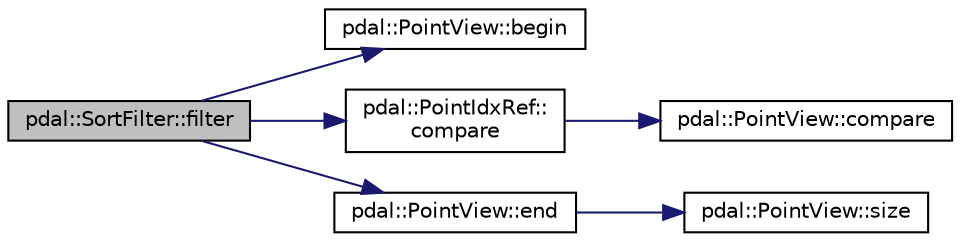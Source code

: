 digraph "pdal::SortFilter::filter"
{
  edge [fontname="Helvetica",fontsize="10",labelfontname="Helvetica",labelfontsize="10"];
  node [fontname="Helvetica",fontsize="10",shape=record];
  rankdir="LR";
  Node1 [label="pdal::SortFilter::filter",height=0.2,width=0.4,color="black", fillcolor="grey75", style="filled", fontcolor="black"];
  Node1 -> Node2 [color="midnightblue",fontsize="10",style="solid",fontname="Helvetica"];
  Node2 [label="pdal::PointView::begin",height=0.2,width=0.4,color="black", fillcolor="white", style="filled",URL="$classpdal_1_1PointView.html#ac278f883f7dc899b427d13b459d823c3"];
  Node1 -> Node3 [color="midnightblue",fontsize="10",style="solid",fontname="Helvetica"];
  Node3 [label="pdal::PointIdxRef::\lcompare",height=0.2,width=0.4,color="black", fillcolor="white", style="filled",URL="$classpdal_1_1PointIdxRef.html#a1dadf18eb7468b839da1021f81013309"];
  Node3 -> Node4 [color="midnightblue",fontsize="10",style="solid",fontname="Helvetica"];
  Node4 [label="pdal::PointView::compare",height=0.2,width=0.4,color="black", fillcolor="white", style="filled",URL="$classpdal_1_1PointView.html#a657bc229e515e78d5fdcc3171c63839e"];
  Node1 -> Node5 [color="midnightblue",fontsize="10",style="solid",fontname="Helvetica"];
  Node5 [label="pdal::PointView::end",height=0.2,width=0.4,color="black", fillcolor="white", style="filled",URL="$classpdal_1_1PointView.html#a8165df85024da0353a17eecf4caefc7c"];
  Node5 -> Node6 [color="midnightblue",fontsize="10",style="solid",fontname="Helvetica"];
  Node6 [label="pdal::PointView::size",height=0.2,width=0.4,color="black", fillcolor="white", style="filled",URL="$classpdal_1_1PointView.html#a4c2fba9b5d7a61f19a558bb08405555d"];
}
